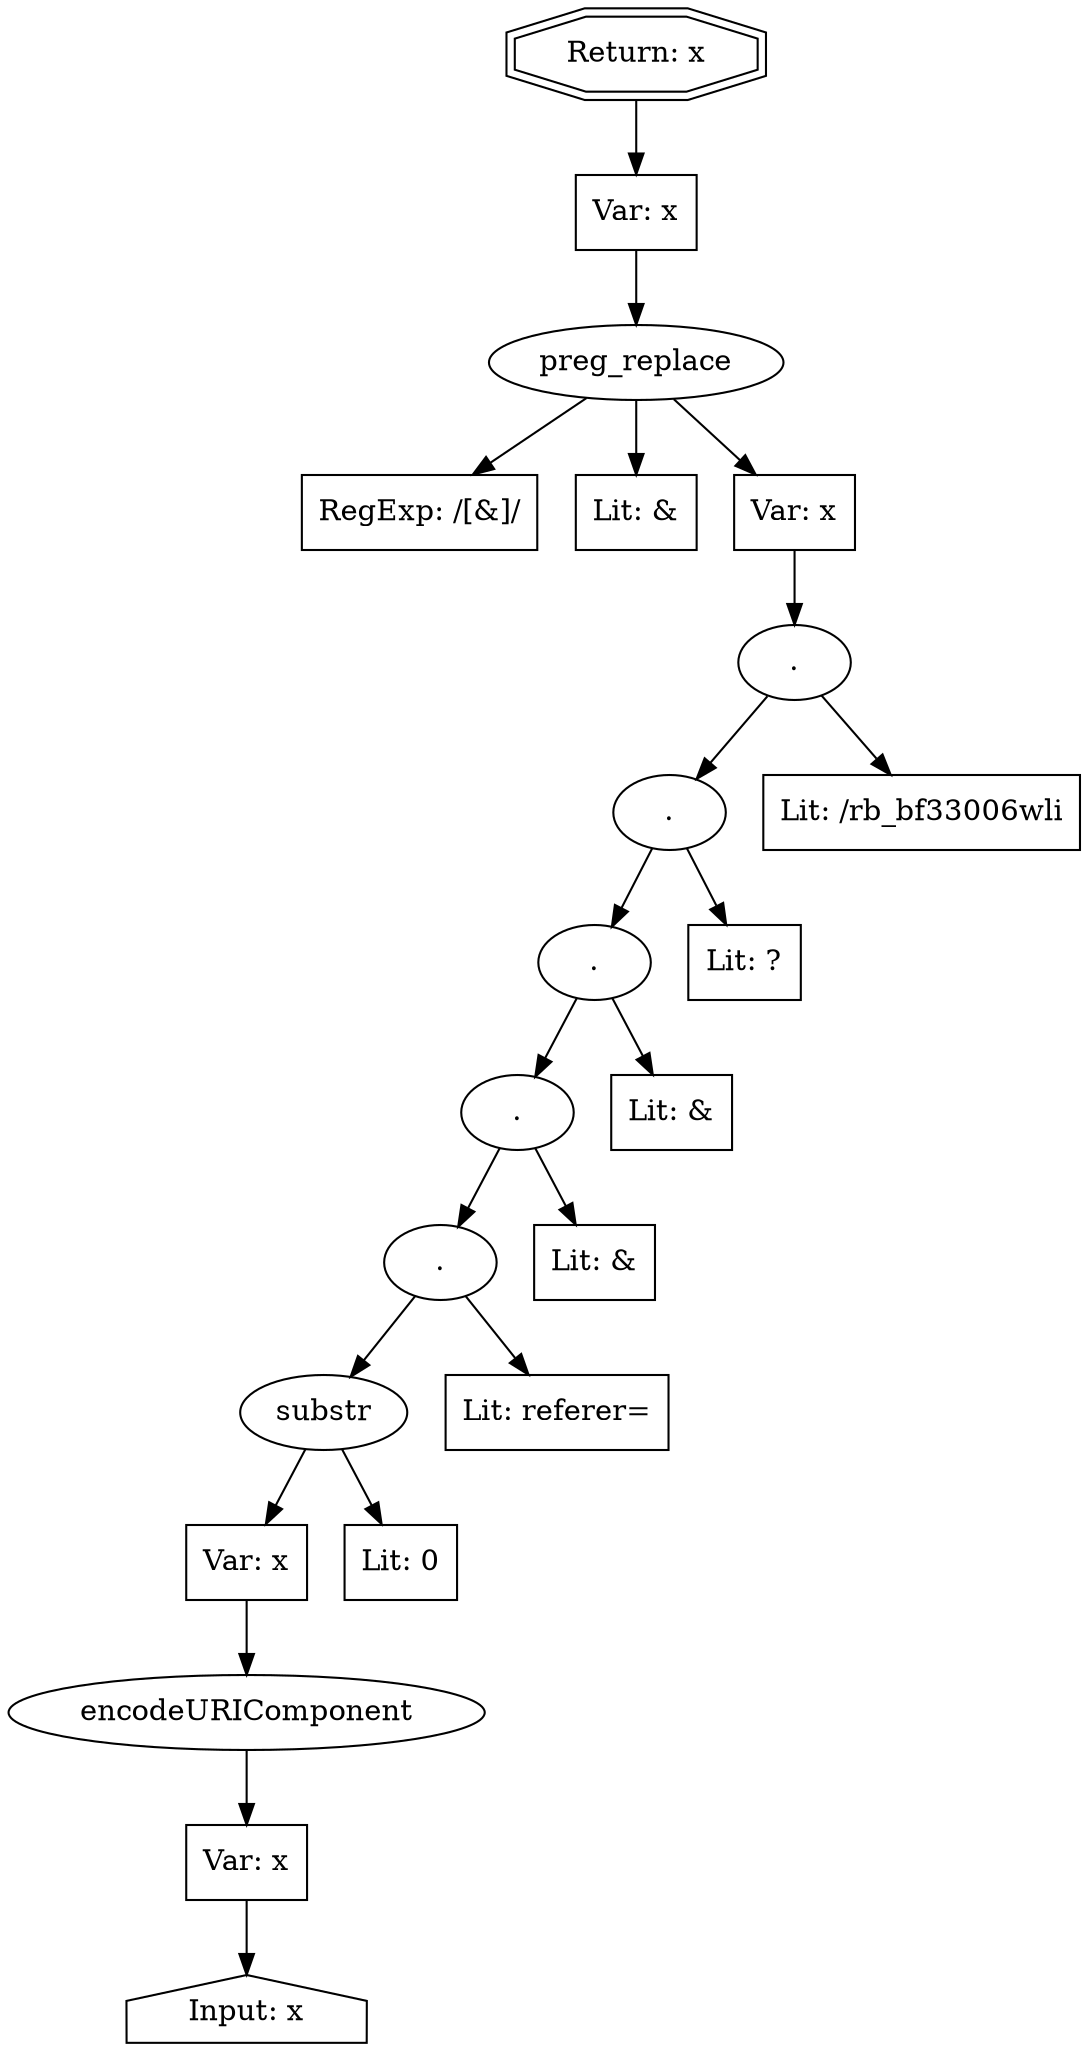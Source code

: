 // Finding: 476f9d5f-a432-4bba-82bb-4ae657593e22
// Finding.url: https://support.example232.com/en/##"></iframe></style></script></object></embed></textarea><img src=x onerror=taintfoxLog('ef468590dd5e44d2bbd52d3d36c0cc02')><!--/*
// Finding.parentloc: https://support.example232.com/en/##"></iframe></style></script></object></embed></textarea><img src=x onerror=taintfoxLog('ef468590dd5e44d2bbd52d3d36c0cc02')><!--/*
// Finding.domain: support.example232.com
// Finding.base_domain: example232.com
// Finding.source: location.href
// Finding.sink: innerHTML
// Sanitizer.score: 1
// Sanitizer.name: <synthetic>
// Sanitizer.location: example18.com
// Finding.begin: 211
// Finding.end: 440
// Finding.original_uuid: 2c0f6902-5cd7-49fe-934a-698641654a48
// Finding.TwentyFiveMillionFlowsId: 1392910680
// Finding.script: https://support.example232.com/TSbd/08574dc990ab2000a6d3f8dee96ddf93c96b517199985f86bee875fca0f37eb8ecdedf1991837e9e?type=2
// Finding.line: 59
// Exploit.uuid: ef468590-dd5e-44d2-bbd5-2d3d36c0cc02
// Exploit.success: false
// Exploit.status: validated
// Exploit.method: C
// Exploit.type: html
// Exploit.token: attribute
// Exploit.content: href
// Exploit.quote_type: "
// Exploit.tag: a
// Exploit.break_out: #"></iframe></style></script></object></embed></textarea><img src=x onerror=
// Exploit.break_in: ><!--/*
// Exploit.payload: #"></iframe></style></script></object></embed></textarea><img src=x onerror=taintfoxLog(1)><!--/*
// Exploit.begin_taint_url: 0
// Exploit.end_taint_url: 28
// Exploit.replace_begin_url: 28
// Exploit.replace_end_url: 28
// Exploit.replace_begin_param: 307
// Exploit.replace_end_param: 307
// Issues.LargestEncodeAttrStringChain: 0
// Issues.LargestTextFragmentEncodeChainLength: 0
// Issues.HasApproximation: false
// Issues.HasMissingImplementation: false
// Issues.HasInfiniteRegexWithFunctionReplacer: false
// Issues.MergedSplitAndJoins: true
// Issues.HasUrlInRhsOfReplace: false
// Issues.HasUrlInLhsOfReplace: false
// Issues.HasCookieValueInLhsOfreplace: false
// Issues.HasCookieValueInRhsOfreplace: false
// Issues.HasCookieValueInMatchPattern: false
// Issues.HasCookieValueInExecPattern: false
// Issues.RemovedLRConcats: false
// Issues.RemovedReplaceArtifacts: false
// Issues.HasUrlInMatchPattern: false
// Issues.HasUrlInExecPattern: false
// Issues.RemovedNOPreplaces: false
// Issues.Known_sanitizer: false
// DepGraph.hash: -531013349
// DepGraph.sanitizer_hash: 1835139458
// Merged split and join statements 
digraph cfg {
n0 [shape=house, label="Input: x"];
n1 [shape=ellipse, label="encodeURIComponent"];
n2 [shape=box, label="Var: x"];
n3 [shape=ellipse, label="substr"];
n4 [shape=box, label="Var: x"];
n5 [shape=box, label="Lit: 0"];
n6 [shape=ellipse, label="."];
n7 [shape=box, label="Lit: referer="];
n8 [shape=ellipse, label="."];
n9 [shape=box, label="Lit: &"];
n10 [shape=ellipse, label="."];
n11 [shape=box, label="Lit: &"];
n12 [shape=ellipse, label="."];
n13 [shape=box, label="Lit: ?"];
n14 [shape=ellipse, label="."];
n15 [shape=box, label="Lit: /rb_bf33006wli"];
n16 [shape=ellipse, label="preg_replace"];
n17 [shape=box, label="RegExp: /[&]/"];
n18 [shape=box, label="Lit: &amp;"];
n19 [shape=box, label="Var: x"];
n20 [shape=box, label="Var: x"];
n21 [shape=doubleoctagon, label="Return: x"];
n2 -> n0;
n1 -> n2;
n4 -> n1;
n3 -> n4;
n3 -> n5;
n6 -> n7;
n6 -> n3;
n8 -> n9;
n8 -> n6;
n10 -> n8;
n10 -> n11;
n12 -> n13;
n12 -> n10;
n14 -> n15;
n14 -> n12;
n19 -> n14;
n16 -> n17;
n16 -> n18;
n16 -> n19;
n20 -> n16;
n21 -> n20;
}